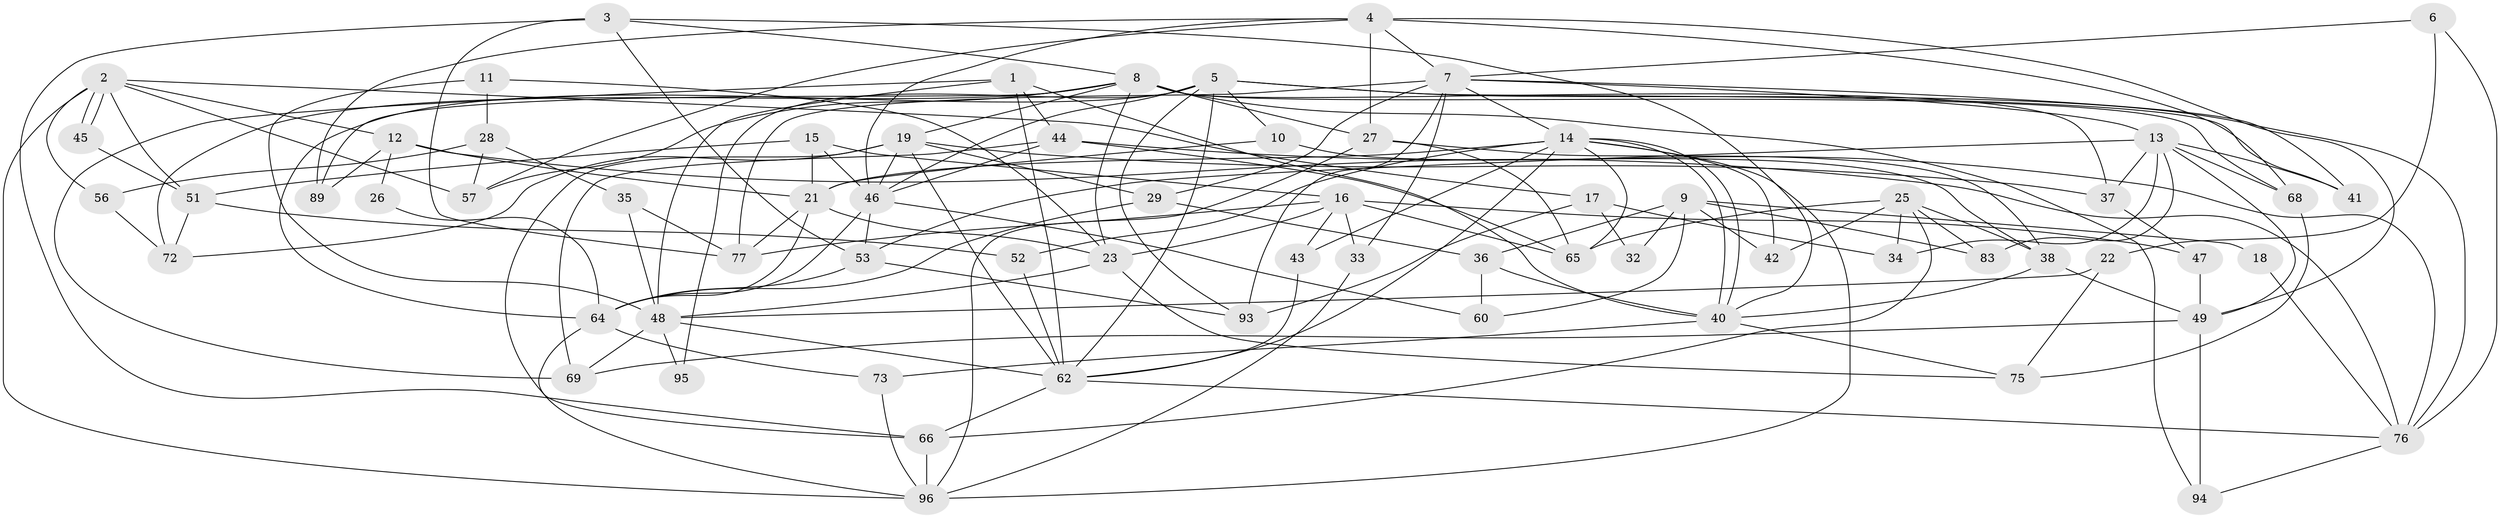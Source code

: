// original degree distribution, {4: 0.25, 6: 0.06, 5: 0.26, 3: 0.31, 8: 0.02, 2: 0.09, 7: 0.01}
// Generated by graph-tools (version 1.1) at 2025/38/02/21/25 10:38:59]
// undirected, 67 vertices, 164 edges
graph export_dot {
graph [start="1"]
  node [color=gray90,style=filled];
  1 [super="+55"];
  2 [super="+31"];
  3;
  4 [super="+20"];
  5 [super="+71"];
  6;
  7 [super="+100"];
  8 [super="+79"];
  9 [super="+39"];
  10;
  11;
  12 [super="+88"];
  13 [super="+63"];
  14 [super="+24"];
  15 [super="+30"];
  16 [super="+50"];
  17;
  18;
  19 [super="+86"];
  21 [super="+97"];
  22;
  23 [super="+54"];
  25 [super="+74"];
  26;
  27 [super="+91"];
  28;
  29;
  32;
  33;
  34;
  35;
  36 [super="+87"];
  37;
  38;
  40 [super="+61"];
  41 [super="+78"];
  42;
  43;
  44 [super="+98"];
  45;
  46 [super="+85"];
  47;
  48 [super="+70"];
  49 [super="+58"];
  51 [super="+59"];
  52;
  53 [super="+67"];
  56;
  57;
  60;
  62 [super="+81"];
  64 [super="+92"];
  65;
  66 [super="+80"];
  68;
  69;
  72 [super="+82"];
  73;
  75 [super="+84"];
  76 [super="+90"];
  77;
  83;
  89;
  93;
  94;
  95;
  96 [super="+99"];
  1 -- 62;
  1 -- 40;
  1 -- 44;
  1 -- 48;
  1 -- 69;
  2 -- 45;
  2 -- 45;
  2 -- 51;
  2 -- 96;
  2 -- 12;
  2 -- 56;
  2 -- 17;
  2 -- 57;
  3 -- 8;
  3 -- 77;
  3 -- 40;
  3 -- 53;
  3 -- 66;
  4 -- 68;
  4 -- 27;
  4 -- 57;
  4 -- 49;
  4 -- 7;
  4 -- 89;
  4 -- 46;
  5 -- 10;
  5 -- 46;
  5 -- 41;
  5 -- 76;
  5 -- 64;
  5 -- 93;
  5 -- 62;
  5 -- 95;
  6 -- 22;
  6 -- 76;
  6 -- 7;
  7 -- 14;
  7 -- 33;
  7 -- 93;
  7 -- 29;
  7 -- 41;
  7 -- 77;
  7 -- 13;
  8 -- 57;
  8 -- 27 [weight=2];
  8 -- 37;
  8 -- 68;
  8 -- 89;
  8 -- 19;
  8 -- 23;
  8 -- 72;
  8 -- 94;
  9 -- 18 [weight=2];
  9 -- 60;
  9 -- 32;
  9 -- 83;
  9 -- 36;
  9 -- 42;
  10 -- 38;
  10 -- 21;
  11 -- 23;
  11 -- 28;
  11 -- 48;
  12 -- 89;
  12 -- 26;
  12 -- 76;
  12 -- 21;
  13 -- 34;
  13 -- 41;
  13 -- 68;
  13 -- 49;
  13 -- 83;
  13 -- 37;
  13 -- 53;
  14 -- 40;
  14 -- 40;
  14 -- 21;
  14 -- 42;
  14 -- 52;
  14 -- 65;
  14 -- 43;
  14 -- 96;
  14 -- 62;
  15 -- 21;
  15 -- 51;
  15 -- 16;
  15 -- 46;
  16 -- 77;
  16 -- 65;
  16 -- 33;
  16 -- 43;
  16 -- 47;
  16 -- 23;
  17 -- 34;
  17 -- 93;
  17 -- 32;
  18 -- 76;
  19 -- 46;
  19 -- 62;
  19 -- 29;
  19 -- 72;
  19 -- 37;
  19 -- 66;
  21 -- 64;
  21 -- 77;
  21 -- 23;
  22 -- 48;
  22 -- 75;
  23 -- 48;
  23 -- 75;
  25 -- 66;
  25 -- 34;
  25 -- 65;
  25 -- 83;
  25 -- 38;
  25 -- 42;
  26 -- 64;
  27 -- 38;
  27 -- 65;
  27 -- 96;
  28 -- 57;
  28 -- 35;
  28 -- 56;
  29 -- 36;
  29 -- 64;
  33 -- 96;
  35 -- 77;
  35 -- 48;
  36 -- 40;
  36 -- 60;
  37 -- 47;
  38 -- 40;
  38 -- 49;
  40 -- 73;
  40 -- 75;
  43 -- 62;
  44 -- 65;
  44 -- 69;
  44 -- 76;
  44 -- 46;
  45 -- 51;
  46 -- 64;
  46 -- 60;
  46 -- 53;
  47 -- 49;
  48 -- 69;
  48 -- 95;
  48 -- 62;
  49 -- 69;
  49 -- 94;
  51 -- 72;
  51 -- 52;
  52 -- 62;
  53 -- 64;
  53 -- 93;
  56 -- 72;
  62 -- 66;
  62 -- 76;
  64 -- 73;
  64 -- 96;
  66 -- 96;
  68 -- 75;
  73 -- 96;
  76 -- 94;
}
